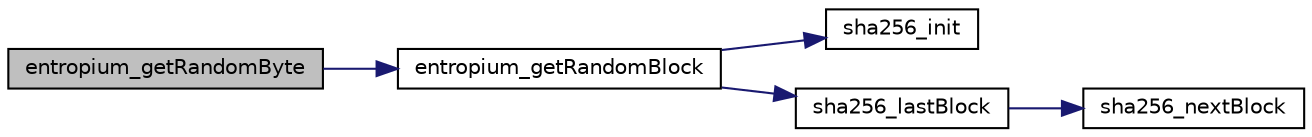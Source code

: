 digraph "entropium_getRandomByte"
{
 // INTERACTIVE_SVG=YES
 // LATEX_PDF_SIZE
  bgcolor="transparent";
  edge [fontname="Helvetica",fontsize="10",labelfontname="Helvetica",labelfontsize="10"];
  node [fontname="Helvetica",fontsize="10",shape=record];
  rankdir="LR";
  Node1 [label="entropium_getRandomByte",height=0.2,width=0.4,color="black", fillcolor="grey75", style="filled", fontcolor="black",tooltip="get a single byte of random data"];
  Node1 -> Node2 [color="midnightblue",fontsize="10",style="solid",fontname="Helvetica"];
  Node2 [label="entropium_getRandomBlock",height=0.2,width=0.4,color="black",URL="$entropium_8c.html#a95d14d8c2bb18d26216b82f467eefb03",tooltip="generate a fixed size block of random data"];
  Node2 -> Node3 [color="midnightblue",fontsize="10",style="solid",fontname="Helvetica"];
  Node3 [label="sha256_init",height=0.2,width=0.4,color="black",URL="$sha256_8c.html#ae436d07e4a6f3e8eeab60a8c2a0cf472",tooltip="sh256_init initialises a sha256 context for hashing. sh256_init c initialises the given sha256 contex..."];
  Node2 -> Node4 [color="midnightblue",fontsize="10",style="solid",fontname="Helvetica"];
  Node4 [label="sha256_lastBlock",height=0.2,width=0.4,color="black",URL="$sha256_8c.html#a5837f901296887d759c2698866748d25",tooltip="function to process the last block being hashed"];
  Node4 -> Node5 [color="midnightblue",fontsize="10",style="solid",fontname="Helvetica"];
  Node5 [label="sha256_nextBlock",height=0.2,width=0.4,color="black",URL="$sha256_8c.html#a33a5ddbbf0f2cb105a2191a72624138d",tooltip="update the context with a given block"];
}
